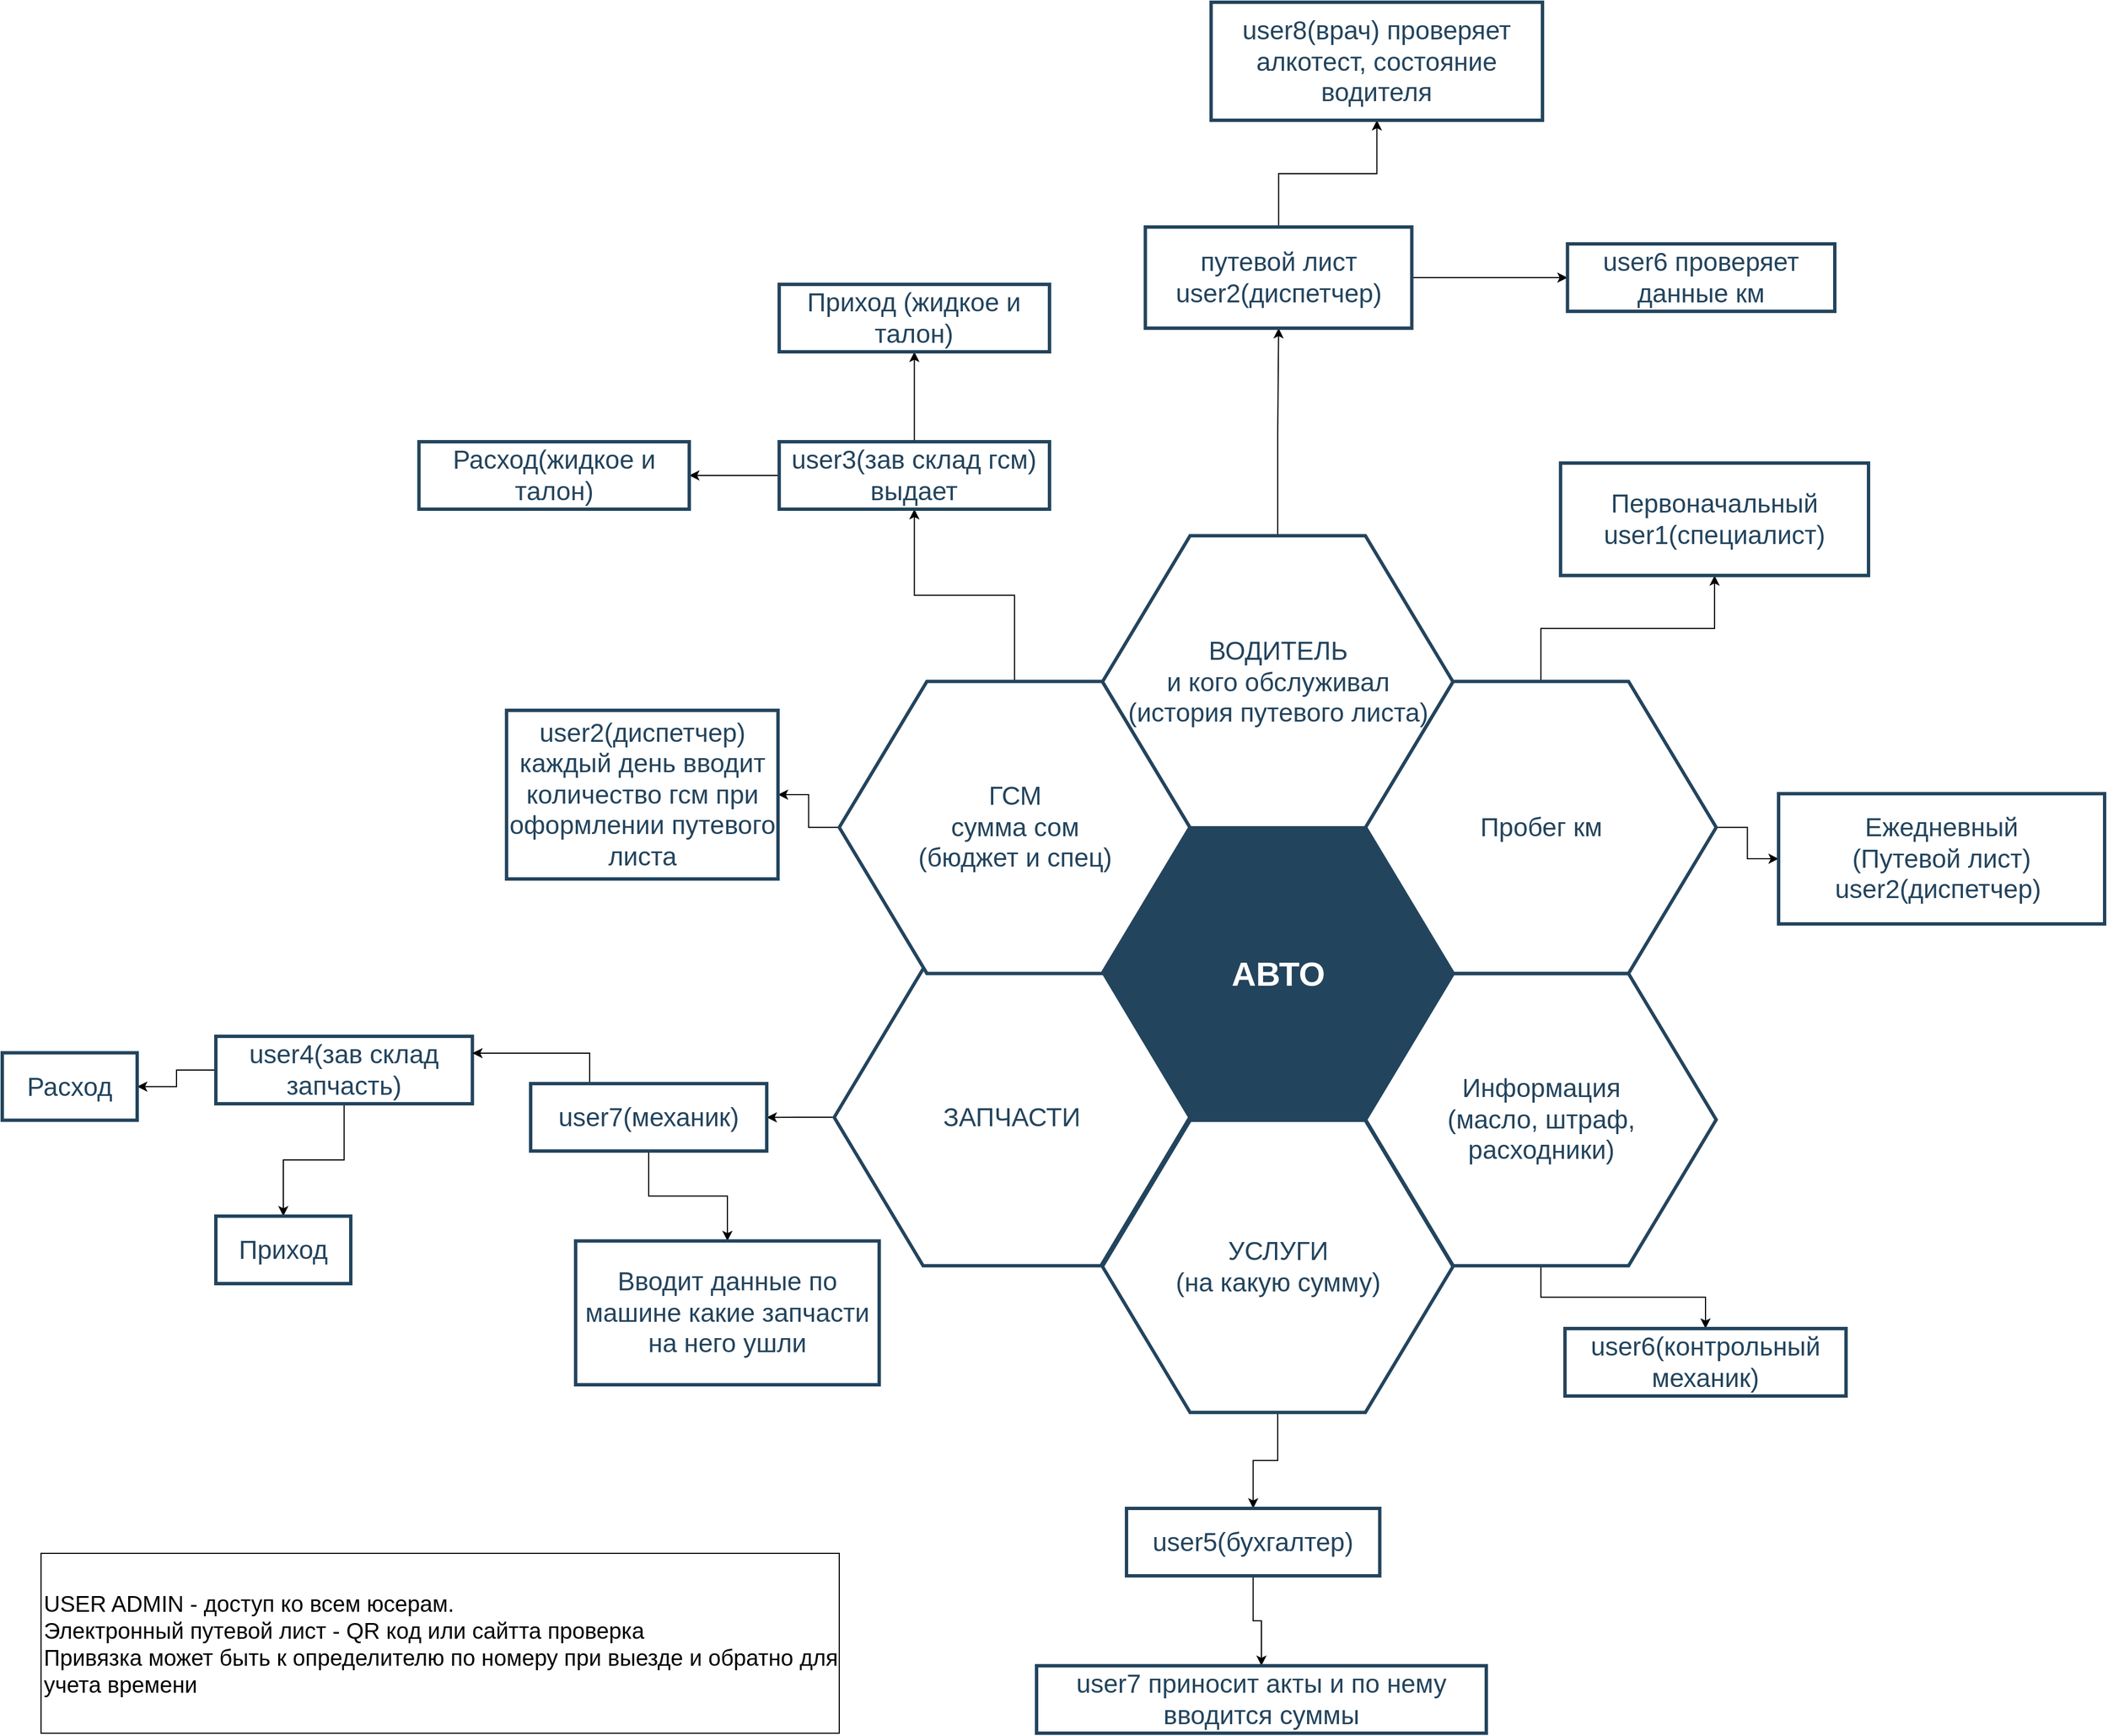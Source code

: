 <mxfile version="14.5.9" type="github">
  <diagram id="07fea595-8f29-1299-0266-81d95cde20df" name="Page-1">
    <mxGraphModel dx="4663" dy="1038" grid="1" gridSize="10" guides="1" tooltips="1" connect="1" arrows="1" fold="1" page="1" pageScale="1" pageWidth="583" pageHeight="413" background="#ffffff" math="0" shadow="0">
      <root>
        <mxCell id="0" />
        <mxCell id="1" parent="0" />
        <mxCell id="644" value="&lt;font color=&quot;#ffffff&quot;&gt;&lt;span style=&quot;font-size: 30px&quot;&gt;&lt;b&gt;АВТО&lt;/b&gt;&lt;/span&gt;&lt;/font&gt;" style="shape=hexagon;perimeter=hexagonPerimeter2;whiteSpace=wrap;html=1;shadow=0;labelBackgroundColor=none;strokeColor=#23445D;fillColor=#23445D;gradientColor=none;fontFamily=Helvetica;fontSize=23;fontColor=#23445d;align=center;strokeWidth=3;" parent="1" vertex="1">
          <mxGeometry x="429.329" y="2764.538" width="311.842" height="259.868" as="geometry" />
        </mxCell>
        <mxCell id="645" value="" style="triangle;whiteSpace=wrap;html=1;shadow=0;labelBackgroundColor=none;strokeColor=none;fillColor=#FFFFFF;fontFamily=Helvetica;fontSize=17;fontColor=#23445d;align=center;rotation=90;gradientColor=none;flipV=1;flipH=1;opacity=20;" parent="1" vertex="1">
          <mxGeometry x="309.5" y="2782.667" width="72" height="152" as="geometry" />
        </mxCell>
        <mxCell id="W427YkE4HhBIOcByCly0-662" value="" style="edgeStyle=orthogonalEdgeStyle;rounded=0;orthogonalLoop=1;jettySize=auto;html=1;" edge="1" parent="1" source="646" target="W427YkE4HhBIOcByCly0-661">
          <mxGeometry relative="1" as="geometry" />
        </mxCell>
        <mxCell id="646" value="&lt;font style=&quot;font-size: 23px&quot;&gt;ВОДИТЕЛЬ&lt;br&gt;и кого обслуживал&lt;br&gt;(история путевого листа)&lt;br&gt;&lt;/font&gt;" style="shape=hexagon;perimeter=hexagonPerimeter2;whiteSpace=wrap;html=1;shadow=0;labelBackgroundColor=none;strokeColor=#23445D;fillColor=#ffffff;gradientColor=none;fontFamily=Helvetica;fontSize=23;fontColor=#23445D;align=center;strokeWidth=3;" parent="1" vertex="1">
          <mxGeometry x="428.579" y="2504.667" width="311.842" height="259.868" as="geometry" />
        </mxCell>
        <mxCell id="W427YkE4HhBIOcByCly0-658" value="" style="edgeStyle=orthogonalEdgeStyle;rounded=0;orthogonalLoop=1;jettySize=auto;html=1;" edge="1" parent="1" source="647" target="W427YkE4HhBIOcByCly0-657">
          <mxGeometry relative="1" as="geometry" />
        </mxCell>
        <mxCell id="W427YkE4HhBIOcByCly0-660" value="" style="edgeStyle=orthogonalEdgeStyle;rounded=0;orthogonalLoop=1;jettySize=auto;html=1;" edge="1" parent="1" source="647" target="W427YkE4HhBIOcByCly0-659">
          <mxGeometry relative="1" as="geometry" />
        </mxCell>
        <mxCell id="647" value="Пробег км" style="shape=hexagon;perimeter=hexagonPerimeter2;whiteSpace=wrap;html=1;shadow=0;labelBackgroundColor=none;strokeColor=#23445D;fillColor=#FFFFFF;gradientColor=none;fontFamily=Helvetica;fontSize=23;fontColor=#23445d;align=center;strokeWidth=3;" parent="1" vertex="1">
          <mxGeometry x="662.658" y="2634.2" width="311.842" height="259.868" as="geometry" />
        </mxCell>
        <mxCell id="W427YkE4HhBIOcByCly0-673" value="" style="edgeStyle=orthogonalEdgeStyle;rounded=0;orthogonalLoop=1;jettySize=auto;html=1;" edge="1" parent="1" source="648" target="W427YkE4HhBIOcByCly0-672">
          <mxGeometry relative="1" as="geometry" />
        </mxCell>
        <mxCell id="648" value="&lt;font style=&quot;font-size: 23px&quot;&gt;Информация&lt;br&gt;(масло, штраф, &lt;br&gt;расходники)&lt;br&gt;&lt;/font&gt;" style="shape=hexagon;perimeter=hexagonPerimeter2;whiteSpace=wrap;html=1;shadow=0;labelBackgroundColor=none;strokeColor=#23445D;fillColor=#FFFFFF;gradientColor=none;fontFamily=Helvetica;fontSize=23;fontColor=#23445d;align=center;strokeWidth=3;" parent="1" vertex="1">
          <mxGeometry x="662.658" y="2894.265" width="311.842" height="259.868" as="geometry" />
        </mxCell>
        <mxCell id="W427YkE4HhBIOcByCly0-671" value="" style="edgeStyle=orthogonalEdgeStyle;rounded=0;orthogonalLoop=1;jettySize=auto;html=1;" edge="1" parent="1" source="649" target="W427YkE4HhBIOcByCly0-670">
          <mxGeometry relative="1" as="geometry" />
        </mxCell>
        <mxCell id="649" value="УСЛУГИ&lt;br&gt;(на какую сумму)" style="shape=hexagon;perimeter=hexagonPerimeter2;whiteSpace=wrap;html=1;shadow=0;labelBackgroundColor=none;strokeColor=#23445D;fillColor=#FFFFFF;gradientColor=none;fontFamily=Helvetica;fontSize=23;fontColor=#23445d;align=center;strokeWidth=3;" parent="1" vertex="1">
          <mxGeometry x="428.579" y="3024.798" width="311.842" height="259.868" as="geometry" />
        </mxCell>
        <mxCell id="W427YkE4HhBIOcByCly0-691" value="" style="edgeStyle=orthogonalEdgeStyle;rounded=0;orthogonalLoop=1;jettySize=auto;html=1;" edge="1" parent="1" source="650" target="W427YkE4HhBIOcByCly0-690">
          <mxGeometry relative="1" as="geometry" />
        </mxCell>
        <mxCell id="650" value="&lt;font style=&quot;font-size: 23px&quot;&gt;ЗАПЧАСТИ&lt;/font&gt;" style="shape=hexagon;perimeter=hexagonPerimeter2;whiteSpace=wrap;html=1;shadow=0;labelBackgroundColor=none;strokeColor=#23445D;fillColor=#FFFFFF;gradientColor=none;fontFamily=Helvetica;fontSize=23;fontColor=#23445d;align=center;strokeWidth=3;" parent="1" vertex="1">
          <mxGeometry x="190" y="2890" width="316.34" height="264.14" as="geometry" />
        </mxCell>
        <mxCell id="W427YkE4HhBIOcByCly0-664" value="" style="edgeStyle=orthogonalEdgeStyle;rounded=0;orthogonalLoop=1;jettySize=auto;html=1;" edge="1" parent="1" source="651" target="W427YkE4HhBIOcByCly0-663">
          <mxGeometry relative="1" as="geometry" />
        </mxCell>
        <mxCell id="W427YkE4HhBIOcByCly0-666" value="" style="edgeStyle=orthogonalEdgeStyle;rounded=0;orthogonalLoop=1;jettySize=auto;html=1;" edge="1" parent="1" source="651" target="W427YkE4HhBIOcByCly0-665">
          <mxGeometry relative="1" as="geometry" />
        </mxCell>
        <mxCell id="651" value="&lt;font style=&quot;font-size: 23px&quot;&gt;ГСМ &lt;br&gt;сумма сом&lt;br&gt;(бюджет и спец)&lt;/font&gt;" style="shape=hexagon;perimeter=hexagonPerimeter2;whiteSpace=wrap;html=1;shadow=0;labelBackgroundColor=none;strokeColor=#23445D;fillColor=#ffffff;gradientColor=none;fontFamily=Helvetica;fontSize=23;fontColor=#23445D;align=center;strokeWidth=3;" parent="1" vertex="1">
          <mxGeometry x="194.5" y="2634.2" width="311.842" height="259.868" as="geometry" />
        </mxCell>
        <mxCell id="W427YkE4HhBIOcByCly0-657" value="Первоначальный&lt;br&gt;user1(специалист)" style="whiteSpace=wrap;html=1;shadow=0;fontSize=23;fontColor=#23445d;strokeColor=#23445D;strokeWidth=3;fillColor=#FFFFFF;" vertex="1" parent="1">
          <mxGeometry x="836.08" y="2440" width="273.92" height="100" as="geometry" />
        </mxCell>
        <mxCell id="W427YkE4HhBIOcByCly0-659" value="Ежедневный&lt;br&gt;(Путевой лист) user2(диспетчер)&amp;nbsp;" style="whiteSpace=wrap;html=1;shadow=0;fontSize=23;fontColor=#23445d;strokeColor=#23445D;strokeWidth=3;fillColor=#FFFFFF;" vertex="1" parent="1">
          <mxGeometry x="1030" y="2734.13" width="290" height="115.87" as="geometry" />
        </mxCell>
        <mxCell id="W427YkE4HhBIOcByCly0-705" value="" style="edgeStyle=orthogonalEdgeStyle;rounded=0;orthogonalLoop=1;jettySize=auto;html=1;" edge="1" parent="1" source="W427YkE4HhBIOcByCly0-661" target="W427YkE4HhBIOcByCly0-704">
          <mxGeometry relative="1" as="geometry" />
        </mxCell>
        <mxCell id="W427YkE4HhBIOcByCly0-707" value="" style="edgeStyle=orthogonalEdgeStyle;rounded=0;orthogonalLoop=1;jettySize=auto;html=1;" edge="1" parent="1" source="W427YkE4HhBIOcByCly0-661" target="W427YkE4HhBIOcByCly0-706">
          <mxGeometry relative="1" as="geometry" />
        </mxCell>
        <mxCell id="W427YkE4HhBIOcByCly0-661" value="путевой лист &lt;br&gt;user2(диспетчер)" style="whiteSpace=wrap;html=1;shadow=0;fontSize=23;fontColor=#23445D;strokeColor=#23445D;strokeWidth=3;" vertex="1" parent="1">
          <mxGeometry x="466.75" y="2230" width="237" height="90" as="geometry" />
        </mxCell>
        <mxCell id="W427YkE4HhBIOcByCly0-681" value="" style="edgeStyle=orthogonalEdgeStyle;rounded=0;orthogonalLoop=1;jettySize=auto;html=1;" edge="1" parent="1" source="W427YkE4HhBIOcByCly0-663" target="W427YkE4HhBIOcByCly0-680">
          <mxGeometry relative="1" as="geometry" />
        </mxCell>
        <mxCell id="W427YkE4HhBIOcByCly0-683" value="" style="edgeStyle=orthogonalEdgeStyle;rounded=0;orthogonalLoop=1;jettySize=auto;html=1;" edge="1" parent="1" source="W427YkE4HhBIOcByCly0-663" target="W427YkE4HhBIOcByCly0-682">
          <mxGeometry relative="1" as="geometry" />
        </mxCell>
        <mxCell id="W427YkE4HhBIOcByCly0-663" value="user3(зав склад гсм) выдает" style="whiteSpace=wrap;html=1;shadow=0;fontSize=23;fontColor=#23445D;strokeColor=#23445D;strokeWidth=3;" vertex="1" parent="1">
          <mxGeometry x="141.08" y="2421" width="240.42" height="60" as="geometry" />
        </mxCell>
        <mxCell id="W427YkE4HhBIOcByCly0-665" value="user2(диспетчер) каждый день вводит количество гсм при оформлении путевого листа" style="whiteSpace=wrap;html=1;shadow=0;fontSize=23;fontColor=#23445D;strokeColor=#23445D;strokeWidth=3;" vertex="1" parent="1">
          <mxGeometry x="-101.42" y="2660" width="241.42" height="150" as="geometry" />
        </mxCell>
        <mxCell id="W427YkE4HhBIOcByCly0-686" value="" style="edgeStyle=orthogonalEdgeStyle;rounded=0;orthogonalLoop=1;jettySize=auto;html=1;" edge="1" parent="1" source="W427YkE4HhBIOcByCly0-667" target="W427YkE4HhBIOcByCly0-685">
          <mxGeometry relative="1" as="geometry" />
        </mxCell>
        <mxCell id="W427YkE4HhBIOcByCly0-688" value="" style="edgeStyle=orthogonalEdgeStyle;rounded=0;orthogonalLoop=1;jettySize=auto;html=1;" edge="1" parent="1" source="W427YkE4HhBIOcByCly0-667" target="W427YkE4HhBIOcByCly0-687">
          <mxGeometry relative="1" as="geometry" />
        </mxCell>
        <mxCell id="W427YkE4HhBIOcByCly0-667" value="user4(зав склад запчасть)" style="whiteSpace=wrap;html=1;shadow=0;fontSize=23;fontColor=#23445d;strokeColor=#23445D;strokeWidth=3;fillColor=#FFFFFF;" vertex="1" parent="1">
          <mxGeometry x="-360" y="2950" width="228.17" height="60" as="geometry" />
        </mxCell>
        <mxCell id="W427YkE4HhBIOcByCly0-703" value="" style="edgeStyle=orthogonalEdgeStyle;rounded=0;orthogonalLoop=1;jettySize=auto;html=1;" edge="1" parent="1" source="W427YkE4HhBIOcByCly0-670" target="W427YkE4HhBIOcByCly0-702">
          <mxGeometry relative="1" as="geometry" />
        </mxCell>
        <mxCell id="W427YkE4HhBIOcByCly0-670" value="user5(бухгалтер)" style="whiteSpace=wrap;html=1;shadow=0;fontSize=23;fontColor=#23445d;strokeColor=#23445D;strokeWidth=3;fillColor=#FFFFFF;" vertex="1" parent="1">
          <mxGeometry x="450" y="3370" width="225.25" height="60" as="geometry" />
        </mxCell>
        <mxCell id="W427YkE4HhBIOcByCly0-672" value="user6(контрольный механик)" style="whiteSpace=wrap;html=1;shadow=0;fontSize=23;fontColor=#23445d;strokeColor=#23445D;strokeWidth=3;fillColor=#FFFFFF;" vertex="1" parent="1">
          <mxGeometry x="840" y="3210" width="250" height="60" as="geometry" />
        </mxCell>
        <mxCell id="W427YkE4HhBIOcByCly0-680" value="Расход(жидкое и талон)" style="whiteSpace=wrap;html=1;shadow=0;fontSize=23;fontColor=#23445D;strokeColor=#23445D;strokeWidth=3;" vertex="1" parent="1">
          <mxGeometry x="-179.34" y="2421" width="240.42" height="60" as="geometry" />
        </mxCell>
        <mxCell id="W427YkE4HhBIOcByCly0-682" value="Приход (жидкое и талон)" style="whiteSpace=wrap;html=1;shadow=0;fontSize=23;fontColor=#23445D;strokeColor=#23445D;strokeWidth=3;" vertex="1" parent="1">
          <mxGeometry x="141.08" y="2281" width="240.42" height="60" as="geometry" />
        </mxCell>
        <mxCell id="W427YkE4HhBIOcByCly0-685" value="Приход" style="whiteSpace=wrap;html=1;shadow=0;fontSize=23;fontColor=#23445d;strokeColor=#23445D;strokeWidth=3;fillColor=#FFFFFF;" vertex="1" parent="1">
          <mxGeometry x="-359.995" y="3110" width="120" height="60" as="geometry" />
        </mxCell>
        <mxCell id="W427YkE4HhBIOcByCly0-687" value="Расход" style="whiteSpace=wrap;html=1;shadow=0;fontSize=23;fontColor=#23445d;strokeColor=#23445D;strokeWidth=3;fillColor=#FFFFFF;" vertex="1" parent="1">
          <mxGeometry x="-549.995" y="2964.67" width="120" height="60" as="geometry" />
        </mxCell>
        <mxCell id="W427YkE4HhBIOcByCly0-699" style="edgeStyle=orthogonalEdgeStyle;rounded=0;orthogonalLoop=1;jettySize=auto;html=1;exitX=0.25;exitY=0;exitDx=0;exitDy=0;entryX=1;entryY=0.25;entryDx=0;entryDy=0;" edge="1" parent="1" source="W427YkE4HhBIOcByCly0-690" target="W427YkE4HhBIOcByCly0-667">
          <mxGeometry relative="1" as="geometry" />
        </mxCell>
        <mxCell id="W427YkE4HhBIOcByCly0-701" value="" style="edgeStyle=orthogonalEdgeStyle;rounded=0;orthogonalLoop=1;jettySize=auto;html=1;" edge="1" parent="1" source="W427YkE4HhBIOcByCly0-690" target="W427YkE4HhBIOcByCly0-700">
          <mxGeometry relative="1" as="geometry" />
        </mxCell>
        <mxCell id="W427YkE4HhBIOcByCly0-690" value="user7(механик)" style="whiteSpace=wrap;html=1;shadow=0;fontSize=23;fontColor=#23445d;strokeColor=#23445D;strokeWidth=3;fillColor=#FFFFFF;" vertex="1" parent="1">
          <mxGeometry x="-80" y="2992.07" width="210" height="60" as="geometry" />
        </mxCell>
        <mxCell id="W427YkE4HhBIOcByCly0-700" value="Вводит данные по машине какие запчасти на него ушли" style="whiteSpace=wrap;html=1;shadow=0;fontSize=23;fontColor=#23445d;strokeColor=#23445D;strokeWidth=3;fillColor=#FFFFFF;" vertex="1" parent="1">
          <mxGeometry x="-40" y="3132.07" width="270" height="127.93" as="geometry" />
        </mxCell>
        <mxCell id="W427YkE4HhBIOcByCly0-702" value="user7 приносит акты и по нему вводится суммы" style="whiteSpace=wrap;html=1;shadow=0;fontSize=23;fontColor=#23445d;strokeColor=#23445D;strokeWidth=3;fillColor=#FFFFFF;" vertex="1" parent="1">
          <mxGeometry x="370" y="3510" width="400" height="60" as="geometry" />
        </mxCell>
        <mxCell id="W427YkE4HhBIOcByCly0-704" value="user6 проверяет данные км" style="whiteSpace=wrap;html=1;shadow=0;fontSize=23;fontColor=#23445D;strokeColor=#23445D;strokeWidth=3;" vertex="1" parent="1">
          <mxGeometry x="842.25" y="2245" width="237.75" height="60" as="geometry" />
        </mxCell>
        <mxCell id="W427YkE4HhBIOcByCly0-706" value="user8(врач) проверяет алкотест, состояние водителя" style="whiteSpace=wrap;html=1;shadow=0;fontSize=23;fontColor=#23445D;strokeColor=#23445D;strokeWidth=3;" vertex="1" parent="1">
          <mxGeometry x="525.25" y="2030" width="294.75" height="105" as="geometry" />
        </mxCell>
        <mxCell id="W427YkE4HhBIOcByCly0-708" value="&lt;div&gt;&lt;span style=&quot;font-size: 20px&quot;&gt;&lt;br&gt;&lt;/span&gt;&lt;/div&gt;&lt;div&gt;&lt;span style=&quot;font-size: 20px&quot;&gt;USER ADMIN - доступ ко всем юсерам.&lt;/span&gt;&lt;/div&gt;&lt;font style=&quot;font-size: 20px&quot;&gt;&lt;div&gt;Электронный путевой лист - QR код или сайтта проверка&lt;/div&gt;&lt;div&gt;Привязка может быть к определителю по номеру при выезде и обратно для учета времени&lt;/div&gt;&lt;br&gt;&lt;/font&gt;" style="rounded=0;whiteSpace=wrap;html=1;align=left;" vertex="1" parent="1">
          <mxGeometry x="-515.5" y="3410" width="710" height="160" as="geometry" />
        </mxCell>
      </root>
    </mxGraphModel>
  </diagram>
</mxfile>
